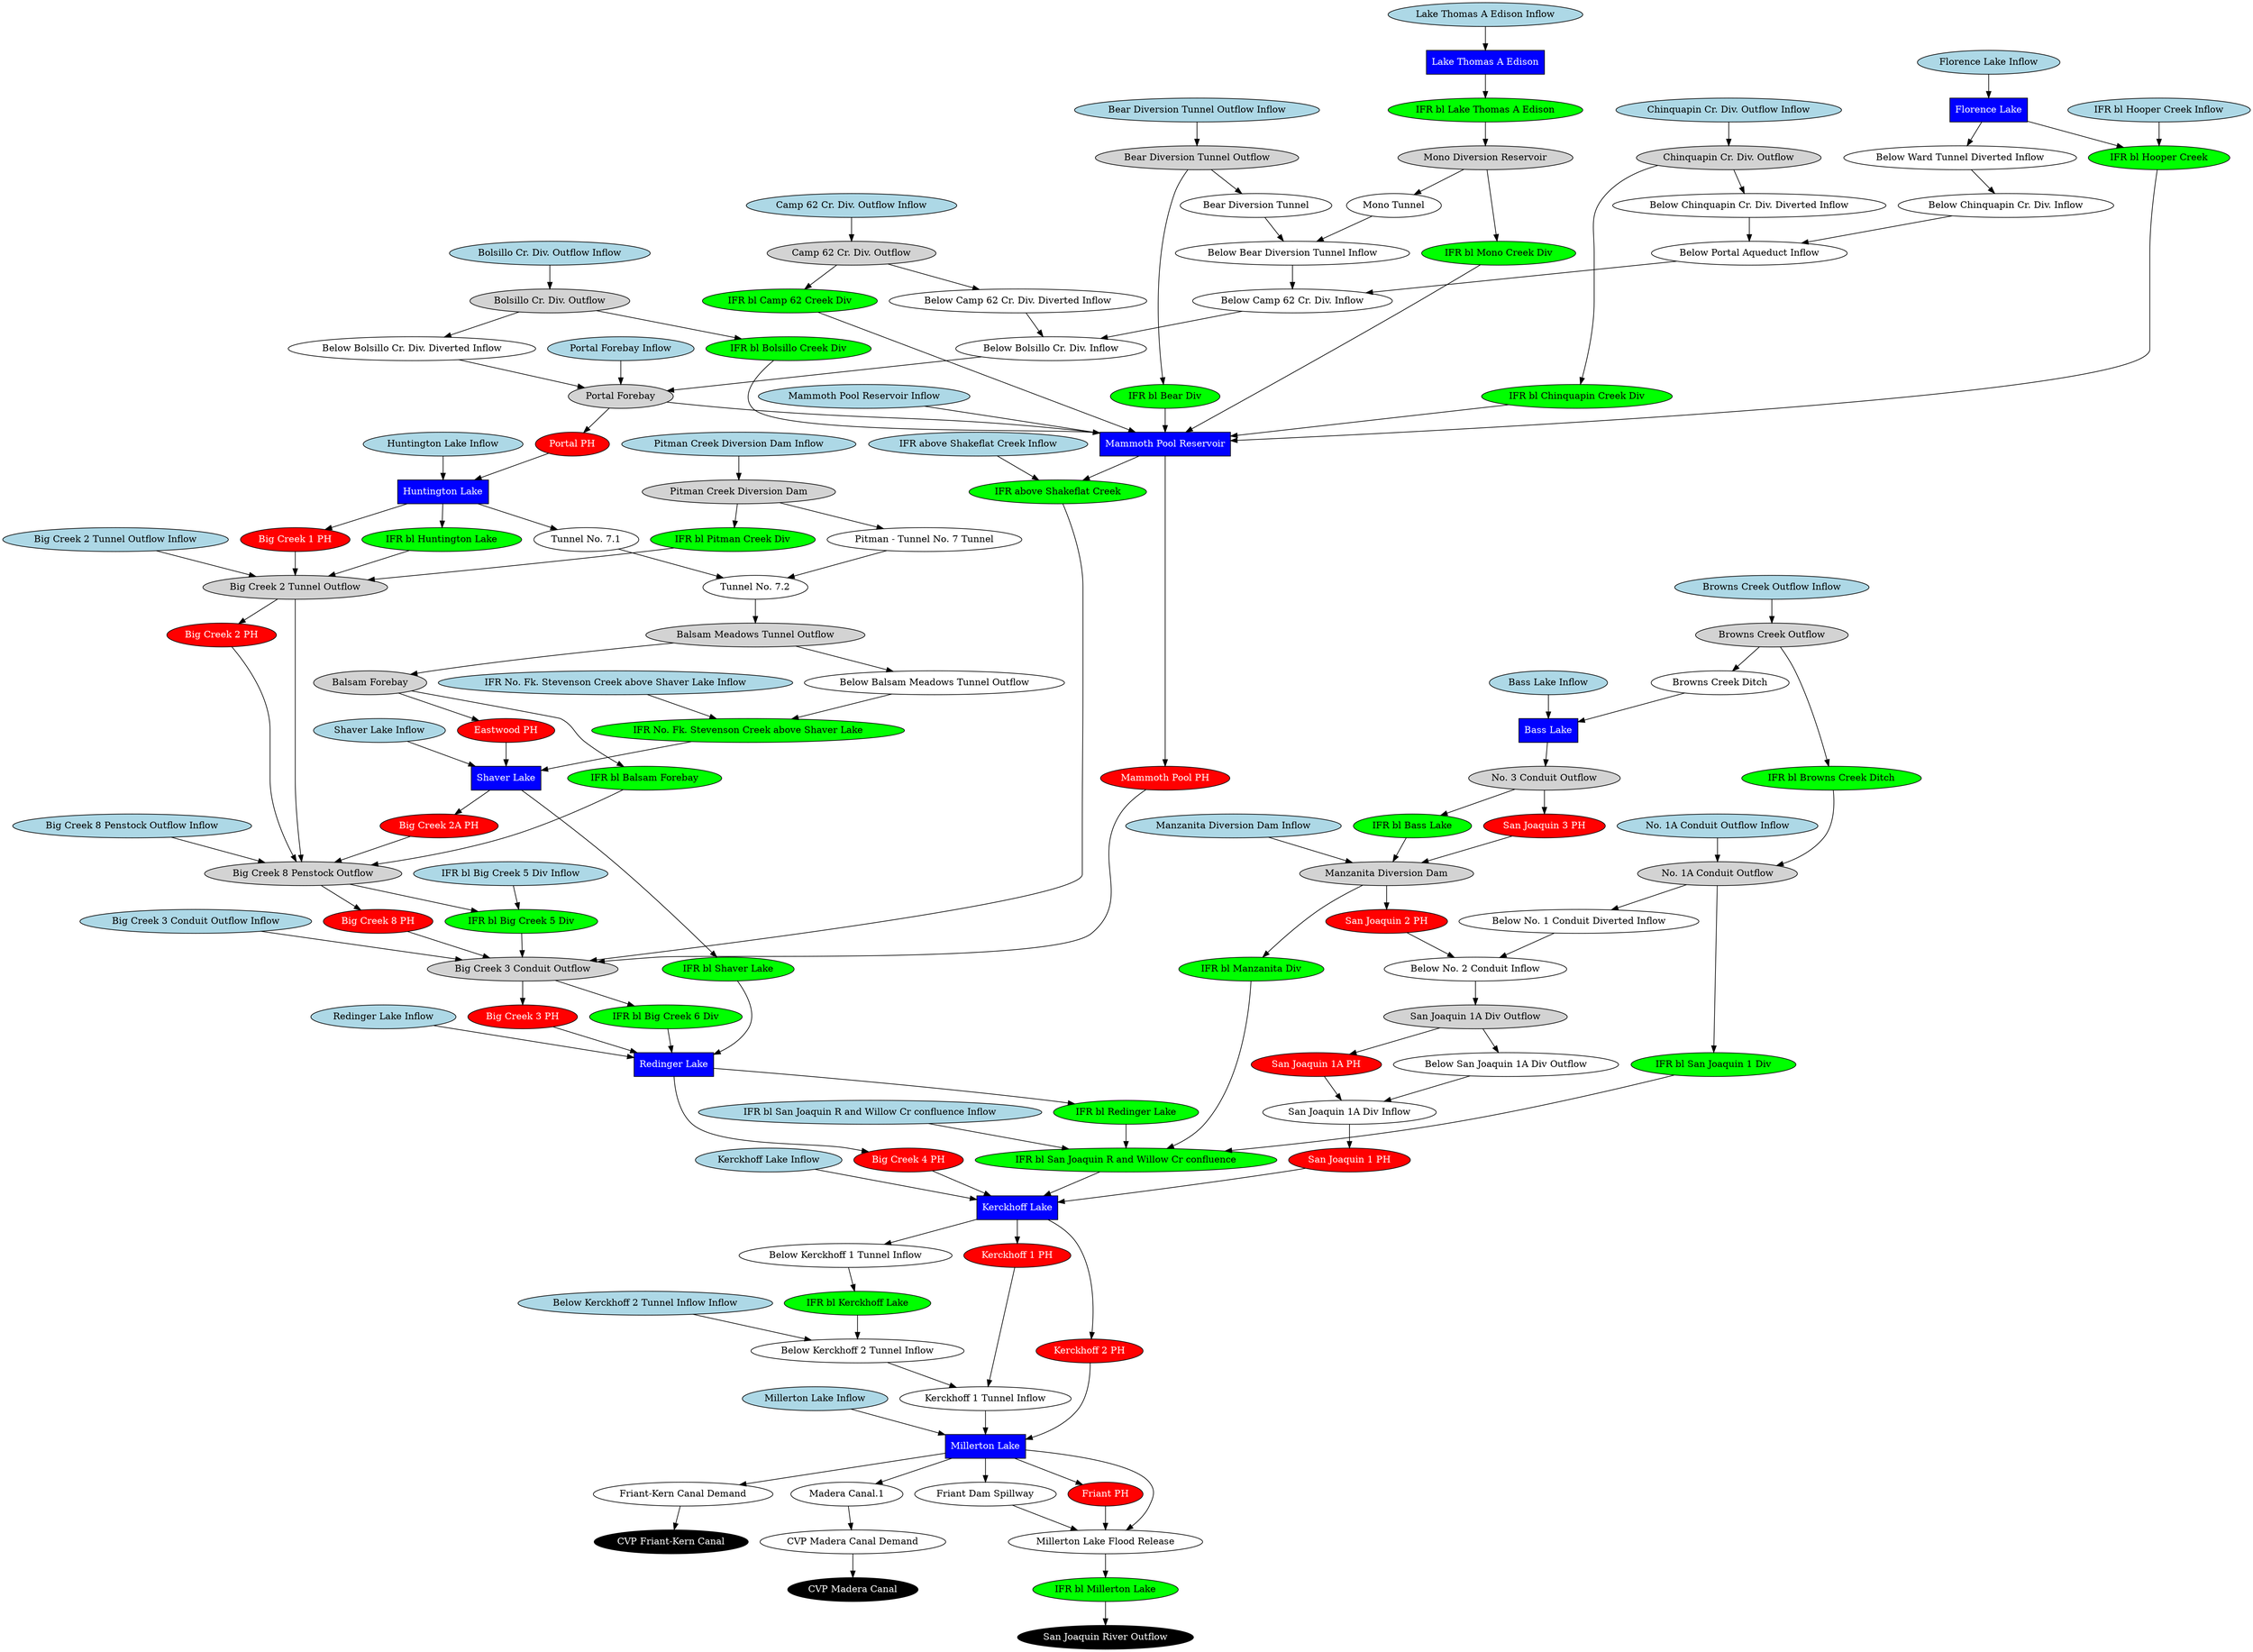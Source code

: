 // upper_san_joaquin
digraph upper_san_joaquin {
	"No. 1A Conduit Outflow Inflow" [fillcolor=lightblue fontcolor=black shape=oval style=filled]
	"Manzanita Diversion Dam Inflow" [fillcolor=lightblue fontcolor=black shape=oval style=filled]
	"Millerton Lake Inflow" [fillcolor=lightblue fontcolor=black shape=oval style=filled]
	"Below Kerckhoff 2 Tunnel Inflow Inflow" [fillcolor=lightblue fontcolor=black shape=oval style=filled]
	"Kerckhoff Lake Inflow" [fillcolor=lightblue fontcolor=black shape=oval style=filled]
	"Browns Creek Outflow Inflow" [fillcolor=lightblue fontcolor=black shape=oval style=filled]
	"Bass Lake Inflow" [fillcolor=lightblue fontcolor=black shape=oval style=filled]
	"Redinger Lake Inflow" [fillcolor=lightblue fontcolor=black shape=oval style=filled]
	"Shaver Lake Inflow" [fillcolor=lightblue fontcolor=black shape=oval style=filled]
	"Big Creek 3 Conduit Outflow Inflow" [fillcolor=lightblue fontcolor=black shape=oval style=filled]
	"IFR above Shakeflat Creek Inflow" [fillcolor=lightblue fontcolor=black shape=oval style=filled]
	"Mammoth Pool Reservoir Inflow" [fillcolor=lightblue fontcolor=black shape=oval style=filled]
	"Big Creek 8 Penstock Outflow Inflow" [fillcolor=lightblue fontcolor=black shape=oval style=filled]
	"Big Creek 2 Tunnel Outflow Inflow" [fillcolor=lightblue fontcolor=black shape=oval style=filled]
	"Huntington Lake Inflow" [fillcolor=lightblue fontcolor=black shape=oval style=filled]
	"Lake Thomas A Edison Inflow" [fillcolor=lightblue fontcolor=black shape=oval style=filled]
	"Portal Forebay Inflow" [fillcolor=lightblue fontcolor=black shape=oval style=filled]
	"Bolsillo Cr. Div. Outflow Inflow" [fillcolor=lightblue fontcolor=black shape=oval style=filled]
	"Camp 62 Cr. Div. Outflow Inflow" [fillcolor=lightblue fontcolor=black shape=oval style=filled]
	"Chinquapin Cr. Div. Outflow Inflow" [fillcolor=lightblue fontcolor=black shape=oval style=filled]
	"IFR bl Hooper Creek Inflow" [fillcolor=lightblue fontcolor=black shape=oval style=filled]
	"Florence Lake Inflow" [fillcolor=lightblue fontcolor=black shape=oval style=filled]
	"IFR No. Fk. Stevenson Creek above Shaver Lake Inflow" [fillcolor=lightblue fontcolor=black shape=oval style=filled]
	"IFR bl Big Creek 5 Div Inflow" [fillcolor=lightblue fontcolor=black shape=oval style=filled]
	"Bear Diversion Tunnel Outflow Inflow" [fillcolor=lightblue fontcolor=black shape=oval style=filled]
	"Pitman Creek Diversion Dam Inflow" [fillcolor=lightblue fontcolor=black shape=oval style=filled]
	"IFR bl San Joaquin R and Willow Cr confluence Inflow" [fillcolor=lightblue fontcolor=black shape=oval style=filled]
	"Bear Diversion Tunnel" [fillcolor=white fontcolor=black shape=oval style=filled]
	"Below Balsam Meadows Tunnel Outflow" [fillcolor=white fontcolor=black shape=oval style=filled]
	"Below Bear Diversion Tunnel Inflow" [fillcolor=white fontcolor=black shape=oval style=filled]
	"Below Bolsillo Cr. Div. Diverted Inflow" [fillcolor=white fontcolor=black shape=oval style=filled]
	"Below Bolsillo Cr. Div. Inflow" [fillcolor=white fontcolor=black shape=oval style=filled]
	"Below Camp 62 Cr. Div. Diverted Inflow" [fillcolor=white fontcolor=black shape=oval style=filled]
	"Below Camp 62 Cr. Div. Inflow" [fillcolor=white fontcolor=black shape=oval style=filled]
	"Below Chinquapin Cr. Div. Diverted Inflow" [fillcolor=white fontcolor=black shape=oval style=filled]
	"Below Chinquapin Cr. Div. Inflow" [fillcolor=white fontcolor=black shape=oval style=filled]
	"Below Kerckhoff 1 Tunnel Inflow" [fillcolor=white fontcolor=black shape=oval style=filled]
	"Below Kerckhoff 2 Tunnel Inflow" [fillcolor=white fontcolor=black shape=oval style=filled]
	"Below No. 1 Conduit Diverted Inflow" [fillcolor=white fontcolor=black shape=oval style=filled]
	"Below No. 2 Conduit Inflow" [fillcolor=white fontcolor=black shape=oval style=filled]
	"Below Portal Aqueduct Inflow" [fillcolor=white fontcolor=black shape=oval style=filled]
	"Below San Joaquin 1A Div Outflow" [fillcolor=white fontcolor=black shape=oval style=filled]
	"Below Ward Tunnel Diverted Inflow" [fillcolor=white fontcolor=black shape=oval style=filled]
	"Browns Creek Ditch" [fillcolor=white fontcolor=black shape=oval style=filled]
	"Friant-Kern Canal Demand" [fillcolor=white fontcolor=black shape=oval style=filled]
	"Madera Canal.1" [fillcolor=white fontcolor=black shape=oval style=filled]
	"Mono Tunnel" [fillcolor=white fontcolor=black shape=oval style=filled]
	"Pitman - Tunnel No. 7 Tunnel" [fillcolor=white fontcolor=black shape=oval style=filled]
	"Tunnel No. 7.1" [fillcolor=white fontcolor=black shape=oval style=filled]
	"Tunnel No. 7.2" [fillcolor=white fontcolor=black shape=oval style=filled]
	"Balsam Forebay" [fillcolor=lightgrey fontcolor=black shape=oval style=filled]
	"Balsam Meadows Tunnel Outflow" [fillcolor=lightgrey fontcolor=black shape=oval style=filled]
	"Bass Lake" [fillcolor=blue fontcolor=white shape=rect style=filled]
	"Bear Diversion Tunnel Outflow" [fillcolor=lightgrey fontcolor=black shape=oval style=filled]
	"Big Creek 1 PH" [fillcolor=red fontcolor=white shape=oval style=filled]
	"Big Creek 2 PH" [fillcolor=red fontcolor=white shape=oval style=filled]
	"Big Creek 2 Tunnel Outflow" [fillcolor=lightgrey fontcolor=black shape=oval style=filled]
	"Big Creek 2A PH" [fillcolor=red fontcolor=white shape=oval style=filled]
	"Big Creek 3 Conduit Outflow" [fillcolor=lightgrey fontcolor=black shape=oval style=filled]
	"Big Creek 3 PH" [fillcolor=red fontcolor=white shape=oval style=filled]
	"Big Creek 4 PH" [fillcolor=red fontcolor=white shape=oval style=filled]
	"Big Creek 8 Penstock Outflow" [fillcolor=lightgrey fontcolor=black shape=oval style=filled]
	"Big Creek 8 PH" [fillcolor=red fontcolor=white shape=oval style=filled]
	"Bolsillo Cr. Div. Outflow" [fillcolor=lightgrey fontcolor=black shape=oval style=filled]
	"Browns Creek Outflow" [fillcolor=lightgrey fontcolor=black shape=oval style=filled]
	"Camp 62 Cr. Div. Outflow" [fillcolor=lightgrey fontcolor=black shape=oval style=filled]
	"Chinquapin Cr. Div. Outflow" [fillcolor=lightgrey fontcolor=black shape=oval style=filled]
	"CVP Friant-Kern Canal" [fillcolor=black fontcolor=white shape=oval style=filled]
	"CVP Madera Canal" [fillcolor=black fontcolor=white shape=oval style=filled]
	"CVP Madera Canal Demand" [fillcolor=white fontcolor=black shape=oval style=filled]
	"Eastwood PH" [fillcolor=red fontcolor=white shape=oval style=filled]
	"Florence Lake" [fillcolor=blue fontcolor=white shape=rect style=filled]
	"Friant Dam Spillway" [fillcolor=white fontcolor=black shape=oval style=filled]
	"Millerton Lake Flood Release" [fillcolor=white fontcolor=black shape=oval style=filled]
	"Friant PH" [fillcolor=red fontcolor=white shape=oval style=filled]
	"Huntington Lake" [fillcolor=blue fontcolor=white shape=rect style=filled]
	"IFR above Shakeflat Creek" [fillcolor=green fontcolor=black shape=oval style=filled]
	"IFR bl Balsam Forebay" [fillcolor=green fontcolor=black shape=oval style=filled]
	"IFR bl Bass Lake" [fillcolor=green fontcolor=black shape=oval style=filled]
	"IFR bl Bear Div" [fillcolor=green fontcolor=black shape=oval style=filled]
	"IFR bl Big Creek 5 Div" [fillcolor=green fontcolor=black shape=oval style=filled]
	"IFR bl Big Creek 6 Div" [fillcolor=green fontcolor=black shape=oval style=filled]
	"IFR bl Bolsillo Creek Div" [fillcolor=green fontcolor=black shape=oval style=filled]
	"IFR bl Browns Creek Ditch" [fillcolor=green fontcolor=black shape=oval style=filled]
	"IFR bl Camp 62 Creek Div" [fillcolor=green fontcolor=black shape=oval style=filled]
	"IFR bl Chinquapin Creek Div" [fillcolor=green fontcolor=black shape=oval style=filled]
	"IFR bl Hooper Creek" [fillcolor=green fontcolor=black shape=oval style=filled]
	"IFR bl Huntington Lake" [fillcolor=green fontcolor=black shape=oval style=filled]
	"IFR bl Kerckhoff Lake" [fillcolor=green fontcolor=black shape=oval style=filled]
	"IFR bl Lake Thomas A Edison" [fillcolor=green fontcolor=black shape=oval style=filled]
	"IFR bl Manzanita Div" [fillcolor=green fontcolor=black shape=oval style=filled]
	"IFR bl Millerton Lake" [fillcolor=green fontcolor=black shape=oval style=filled]
	"IFR bl Mono Creek Div" [fillcolor=green fontcolor=black shape=oval style=filled]
	"IFR bl Pitman Creek Div" [fillcolor=green fontcolor=black shape=oval style=filled]
	"IFR bl Redinger Lake" [fillcolor=green fontcolor=black shape=oval style=filled]
	"IFR bl San Joaquin 1 Div" [fillcolor=green fontcolor=black shape=oval style=filled]
	"IFR bl San Joaquin R and Willow Cr confluence" [fillcolor=green fontcolor=black shape=oval style=filled]
	"IFR bl Shaver Lake" [fillcolor=green fontcolor=black shape=oval style=filled]
	"IFR No. Fk. Stevenson Creek above Shaver Lake" [fillcolor=green fontcolor=black shape=oval style=filled]
	"Kerckhoff 1 PH" [fillcolor=red fontcolor=white shape=oval style=filled]
	"Kerckhoff 1 Tunnel Inflow" [fillcolor=white fontcolor=black shape=oval style=filled]
	"Kerckhoff 2 PH" [fillcolor=red fontcolor=white shape=oval style=filled]
	"Kerckhoff Lake" [fillcolor=blue fontcolor=white shape=rect style=filled]
	"Lake Thomas A Edison" [fillcolor=blue fontcolor=white shape=rect style=filled]
	"Mammoth Pool PH" [fillcolor=red fontcolor=white shape=oval style=filled]
	"Mammoth Pool Reservoir" [fillcolor=blue fontcolor=white shape=rect style=filled]
	"Manzanita Diversion Dam" [fillcolor=lightgrey fontcolor=black shape=oval style=filled]
	"Millerton Lake" [fillcolor=blue fontcolor=white shape=rect style=filled]
	"Mono Diversion Reservoir" [fillcolor=lightgrey fontcolor=black shape=oval style=filled]
	"No. 1A Conduit Outflow" [fillcolor=lightgrey fontcolor=black shape=oval style=filled]
	"No. 3 Conduit Outflow" [fillcolor=lightgrey fontcolor=black shape=oval style=filled]
	"Pitman Creek Diversion Dam" [fillcolor=lightgrey fontcolor=black shape=oval style=filled]
	"Portal Forebay" [fillcolor=lightgrey fontcolor=black shape=oval style=filled]
	"Portal PH" [fillcolor=red fontcolor=white shape=oval style=filled]
	"Redinger Lake" [fillcolor=blue fontcolor=white shape=rect style=filled]
	"San Joaquin 1 PH" [fillcolor=red fontcolor=white shape=oval style=filled]
	"San Joaquin 1A Div Inflow" [fillcolor=white fontcolor=black shape=oval style=filled]
	"San Joaquin 1A Div Outflow" [fillcolor=lightgrey fontcolor=black shape=oval style=filled]
	"San Joaquin 1A PH" [fillcolor=red fontcolor=white shape=oval style=filled]
	"San Joaquin 2 PH" [fillcolor=red fontcolor=white shape=oval style=filled]
	"San Joaquin 3 PH" [fillcolor=red fontcolor=white shape=oval style=filled]
	"San Joaquin River Outflow" [fillcolor=black fontcolor=white shape=oval style=filled]
	"Shaver Lake" [fillcolor=blue fontcolor=white shape=rect style=filled]
	"Balsam Meadows Tunnel Outflow" -> "Below Balsam Meadows Tunnel Outflow"
	"Bolsillo Cr. Div. Outflow" -> "Below Bolsillo Cr. Div. Diverted Inflow"
	"Camp 62 Cr. Div. Outflow" -> "Below Camp 62 Cr. Div. Diverted Inflow"
	"Chinquapin Cr. Div. Outflow" -> "Below Chinquapin Cr. Div. Diverted Inflow"
	"No. 1A Conduit Outflow Inflow" -> "No. 1A Conduit Outflow"
	"Manzanita Diversion Dam Inflow" -> "Manzanita Diversion Dam"
	"Kerckhoff Lake" -> "Below Kerckhoff 1 Tunnel Inflow"
	"Below Kerckhoff 1 Tunnel Inflow" -> "IFR bl Kerckhoff Lake"
	"Below Kerckhoff 2 Tunnel Inflow" -> "Kerckhoff 1 Tunnel Inflow"
	"No. 1A Conduit Outflow" -> "Below No. 1 Conduit Diverted Inflow"
	"Below No. 2 Conduit Inflow" -> "San Joaquin 1A Div Outflow"
	"San Joaquin 1A Div Outflow" -> "Below San Joaquin 1A Div Outflow"
	"Below San Joaquin 1A Div Outflow" -> "San Joaquin 1A Div Inflow"
	"Florence Lake" -> "Below Ward Tunnel Diverted Inflow"
	"Millerton Lake" -> "Madera Canal.1"
	"Madera Canal.1" -> "CVP Madera Canal Demand"
	"Pitman Creek Diversion Dam" -> "Pitman - Tunnel No. 7 Tunnel"
	"Huntington Lake" -> "Tunnel No. 7.1"
	"Tunnel No. 7.2" -> "Balsam Meadows Tunnel Outflow"
	"Balsam Meadows Tunnel Outflow" -> "Balsam Forebay"
	"Balsam Forebay" -> "IFR bl Balsam Forebay"
	"Big Creek 2 Tunnel Outflow" -> "Big Creek 2 PH"
	"Big Creek 3 Conduit Outflow" -> "Big Creek 3 PH"
	"Redinger Lake" -> "Big Creek 4 PH"
	"Big Creek 8 Penstock Outflow" -> "Big Creek 8 PH"
	"Bolsillo Cr. Div. Outflow" -> "IFR bl Bolsillo Creek Div"
	"Browns Creek Outflow" -> "IFR bl Browns Creek Ditch"
	"Camp 62 Cr. Div. Outflow" -> "IFR bl Camp 62 Creek Div"
	"Chinquapin Cr. Div. Outflow" -> "IFR bl Chinquapin Creek Div"
	"Huntington Lake" -> "IFR bl Huntington Lake"
	"No. 3 Conduit Outflow" -> "IFR bl Bass Lake"
	"Bear Diversion Tunnel Outflow" -> "IFR bl Bear Div"
	"IFR bl Browns Creek Ditch" -> "No. 1A Conduit Outflow"
	"Mono Diversion Reservoir" -> "IFR bl Mono Creek Div"
	"Pitman Creek Diversion Dam" -> "IFR bl Pitman Creek Div"
	"Kerckhoff Lake" -> "Kerckhoff 1 PH"
	"Kerckhoff Lake" -> "Kerckhoff 2 PH"
	"Lake Thomas A Edison" -> "IFR bl Lake Thomas A Edison"
	"Mammoth Pool Reservoir" -> "Mammoth Pool PH"
	"Manzanita Diversion Dam" -> "San Joaquin 2 PH"
	"Bass Lake" -> "No. 3 Conduit Outflow"
	"No. 1A Conduit Outflow" -> "IFR bl San Joaquin 1 Div"
	"Shaver Lake" -> "Big Creek 2A PH"
	"Portal Forebay" -> "Portal PH"
	"San Joaquin 1A Div Outflow" -> "San Joaquin 1A PH"
	"San Joaquin 1A Div Inflow" -> "San Joaquin 1 PH"
	"Shaver Lake" -> "IFR bl Shaver Lake"
	"Big Creek 3 Conduit Outflow" -> "IFR bl Big Creek 6 Div"
	"Redinger Lake" -> "IFR bl Redinger Lake"
	"Balsam Forebay" -> "Eastwood PH"
	"Millerton Lake" -> "Friant-Kern Canal Demand"
	"Manzanita Diversion Dam" -> "IFR bl Manzanita Div"
	"Millerton Lake" -> "Friant PH"
	"Millerton Lake" -> "Friant Dam Spillway"
	"Huntington Lake" -> "Big Creek 1 PH"
	"Millerton Lake Flood Release" -> "IFR bl Millerton Lake"
	"Below Bolsillo Cr. Div. Diverted Inflow" -> "Portal Forebay"
	"Below Bolsillo Cr. Div. Inflow" -> "Portal Forebay"
	"Browns Creek Ditch" -> "Bass Lake"
	"Below Camp 62 Cr. Div. Diverted Inflow" -> "Below Bolsillo Cr. Div. Inflow"
	"Below Camp 62 Cr. Div. Inflow" -> "Below Bolsillo Cr. Div. Inflow"
	"Below Chinquapin Cr. Div. Diverted Inflow" -> "Below Portal Aqueduct Inflow"
	"Below Chinquapin Cr. Div. Inflow" -> "Below Portal Aqueduct Inflow"
	"Bear Diversion Tunnel" -> "Below Bear Diversion Tunnel Inflow"
	"Mono Tunnel" -> "Below Bear Diversion Tunnel Inflow"
	"Below No. 1 Conduit Diverted Inflow" -> "Below No. 2 Conduit Inflow"
	"Below Bear Diversion Tunnel Inflow" -> "Below Camp 62 Cr. Div. Inflow"
	"Below Portal Aqueduct Inflow" -> "Below Camp 62 Cr. Div. Inflow"
	"Millerton Lake Inflow" -> "Millerton Lake"
	"Friant PH" -> "Millerton Lake Flood Release"
	"Friant Dam Spillway" -> "Millerton Lake Flood Release"
	"Millerton Lake" -> "Millerton Lake Flood Release"
	"Pitman - Tunnel No. 7 Tunnel" -> "Tunnel No. 7.2"
	"Tunnel No. 7.1" -> "Tunnel No. 7.2"
	"Kerckhoff 1 Tunnel Inflow" -> "Millerton Lake"
	"Below Kerckhoff 2 Tunnel Inflow Inflow" -> "Below Kerckhoff 2 Tunnel Inflow"
	"Kerckhoff Lake Inflow" -> "Kerckhoff Lake"
	"Browns Creek Outflow Inflow" -> "Browns Creek Outflow"
	"Bass Lake Inflow" -> "Bass Lake"
	"Redinger Lake Inflow" -> "Redinger Lake"
	"Shaver Lake Inflow" -> "Shaver Lake"
	"Big Creek 3 Conduit Outflow Inflow" -> "Big Creek 3 Conduit Outflow"
	"Mammoth Pool Reservoir" -> "IFR above Shakeflat Creek"
	"IFR above Shakeflat Creek Inflow" -> "IFR above Shakeflat Creek"
	"Mammoth Pool Reservoir Inflow" -> "Mammoth Pool Reservoir"
	"Portal Forebay" -> "Mammoth Pool Reservoir"
	"Big Creek 8 Penstock Outflow Inflow" -> "Big Creek 8 Penstock Outflow"
	"Big Creek 2 Tunnel Outflow" -> "Big Creek 8 Penstock Outflow"
	"Big Creek 2 Tunnel Outflow Inflow" -> "Big Creek 2 Tunnel Outflow"
	"Huntington Lake Inflow" -> "Huntington Lake"
	"Lake Thomas A Edison Inflow" -> "Lake Thomas A Edison"
	"Portal Forebay Inflow" -> "Portal Forebay"
	"Bolsillo Cr. Div. Outflow Inflow" -> "Bolsillo Cr. Div. Outflow"
	"Camp 62 Cr. Div. Outflow Inflow" -> "Camp 62 Cr. Div. Outflow"
	"Chinquapin Cr. Div. Outflow Inflow" -> "Chinquapin Cr. Div. Outflow"
	"IFR bl Hooper Creek Inflow" -> "IFR bl Hooper Creek"
	"Florence Lake Inflow" -> "Florence Lake"
	"IFR bl Big Creek 6 Div" -> "Redinger Lake"
	"Below Balsam Meadows Tunnel Outflow" -> "IFR No. Fk. Stevenson Creek above Shaver Lake"
	"IFR No. Fk. Stevenson Creek above Shaver Lake Inflow" -> "IFR No. Fk. Stevenson Creek above Shaver Lake"
	"Big Creek 8 Penstock Outflow" -> "IFR bl Big Creek 5 Div"
	"IFR bl Big Creek 5 Div Inflow" -> "IFR bl Big Creek 5 Div"
	"Below Ward Tunnel Diverted Inflow" -> "Below Chinquapin Cr. Div. Inflow"
	"Florence Lake" -> "IFR bl Hooper Creek"
	"IFR bl Hooper Creek" -> "Mammoth Pool Reservoir"
	"Bear Diversion Tunnel Outflow Inflow" -> "Bear Diversion Tunnel Outflow"
	"Bear Diversion Tunnel Outflow" -> "Bear Diversion Tunnel"
	"IFR bl Bear Div" -> "Mammoth Pool Reservoir"
	"IFR bl Chinquapin Creek Div" -> "Mammoth Pool Reservoir"
	"IFR bl Camp 62 Creek Div" -> "Mammoth Pool Reservoir"
	"IFR bl Bolsillo Creek Div" -> "Mammoth Pool Reservoir"
	"IFR bl Lake Thomas A Edison" -> "Mono Diversion Reservoir"
	"Mono Diversion Reservoir" -> "Mono Tunnel"
	"IFR bl Mono Creek Div" -> "Mammoth Pool Reservoir"
	"IFR above Shakeflat Creek" -> "Big Creek 3 Conduit Outflow"
	"Mammoth Pool PH" -> "Big Creek 3 Conduit Outflow"
	"Portal PH" -> "Huntington Lake"
	"IFR bl Huntington Lake" -> "Big Creek 2 Tunnel Outflow"
	"Pitman Creek Diversion Dam Inflow" -> "Pitman Creek Diversion Dam"
	"IFR bl Pitman Creek Div" -> "Big Creek 2 Tunnel Outflow"
	"Big Creek 1 PH" -> "Big Creek 2 Tunnel Outflow"
	"Eastwood PH" -> "Shaver Lake"
	"IFR bl Balsam Forebay" -> "Big Creek 8 Penstock Outflow"
	"Big Creek 2 PH" -> "Big Creek 8 Penstock Outflow"
	"Big Creek 2A PH" -> "Big Creek 8 Penstock Outflow"
	"IFR bl Big Creek 5 Div" -> "Big Creek 3 Conduit Outflow"
	"Big Creek 8 PH" -> "Big Creek 3 Conduit Outflow"
	"IFR No. Fk. Stevenson Creek above Shaver Lake" -> "Shaver Lake"
	"IFR bl Shaver Lake" -> "Redinger Lake"
	"Big Creek 3 PH" -> "Redinger Lake"
	"Browns Creek Outflow" -> "Browns Creek Ditch"
	"No. 3 Conduit Outflow" -> "San Joaquin 3 PH"
	"IFR bl Bass Lake" -> "Manzanita Diversion Dam"
	"San Joaquin 3 PH" -> "Manzanita Diversion Dam"
	"San Joaquin 2 PH" -> "Below No. 2 Conduit Inflow"
	"San Joaquin 1A PH" -> "San Joaquin 1A Div Inflow"
	"IFR bl Kerckhoff Lake" -> "Below Kerckhoff 2 Tunnel Inflow"
	"Kerckhoff 1 PH" -> "Kerckhoff 1 Tunnel Inflow"
	"Kerckhoff 2 PH" -> "Millerton Lake"
	"CVP Madera Canal Demand" -> "CVP Madera Canal"
	"Friant-Kern Canal Demand" -> "CVP Friant-Kern Canal"
	"IFR bl Millerton Lake" -> "San Joaquin River Outflow"
	"IFR bl Redinger Lake" -> "IFR bl San Joaquin R and Willow Cr confluence"
	"IFR bl San Joaquin R and Willow Cr confluence Inflow" -> "IFR bl San Joaquin R and Willow Cr confluence"
	"IFR bl San Joaquin 1 Div" -> "IFR bl San Joaquin R and Willow Cr confluence"
	"IFR bl Manzanita Div" -> "IFR bl San Joaquin R and Willow Cr confluence"
	"IFR bl San Joaquin R and Willow Cr confluence" -> "Kerckhoff Lake"
	"Big Creek 4 PH" -> "Kerckhoff Lake"
	"San Joaquin 1 PH" -> "Kerckhoff Lake"
}
